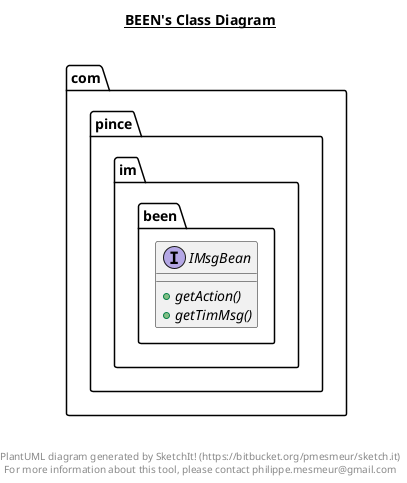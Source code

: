 @startuml

title __BEEN's Class Diagram__\n

  namespace com.pince.im.been {
    interface com.pince.im.been.IMsgBean {
        {abstract} + getAction()
        {abstract} + getTimMsg()
    }
  }
  



right footer


PlantUML diagram generated by SketchIt! (https://bitbucket.org/pmesmeur/sketch.it)
For more information about this tool, please contact philippe.mesmeur@gmail.com
endfooter

@enduml
